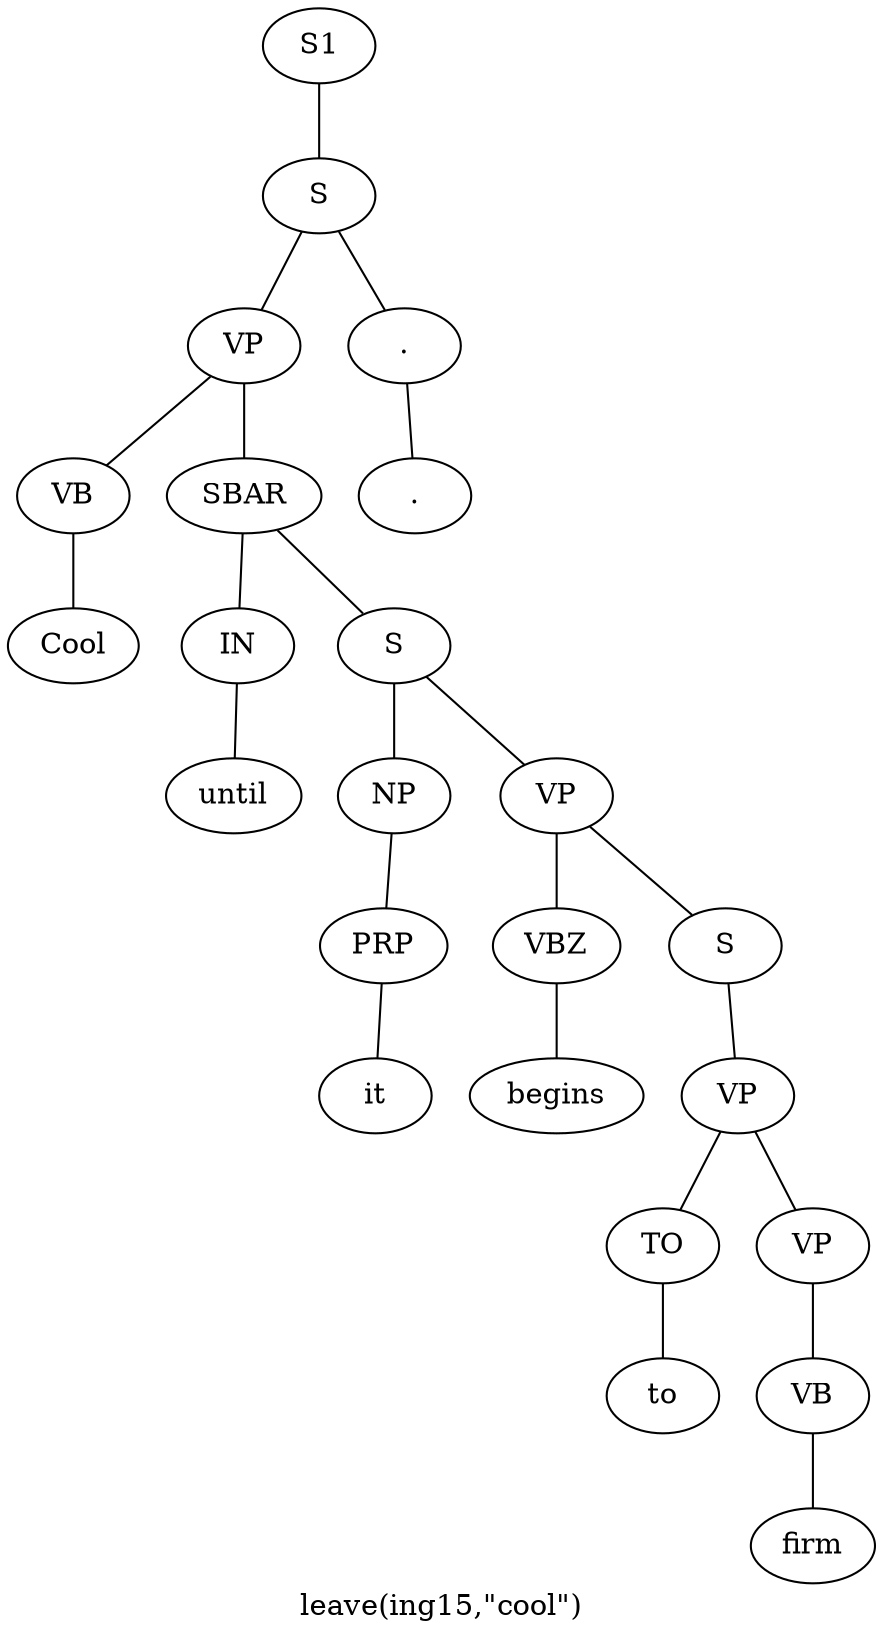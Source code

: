 graph SyntaxGraph {
	label = "leave(ing15,\"cool\")";
	Node0 [label="S1"];
	Node1 [label="S"];
	Node2 [label="VP"];
	Node3 [label="VB"];
	Node4 [label="Cool"];
	Node5 [label="SBAR"];
	Node6 [label="IN"];
	Node7 [label="until"];
	Node8 [label="S"];
	Node9 [label="NP"];
	Node10 [label="PRP"];
	Node11 [label="it"];
	Node12 [label="VP"];
	Node13 [label="VBZ"];
	Node14 [label="begins"];
	Node15 [label="S"];
	Node16 [label="VP"];
	Node17 [label="TO"];
	Node18 [label="to"];
	Node19 [label="VP"];
	Node20 [label="VB"];
	Node21 [label="firm"];
	Node22 [label="."];
	Node23 [label="."];

	Node0 -- Node1;
	Node1 -- Node2;
	Node1 -- Node22;
	Node2 -- Node3;
	Node2 -- Node5;
	Node3 -- Node4;
	Node5 -- Node6;
	Node5 -- Node8;
	Node6 -- Node7;
	Node8 -- Node9;
	Node8 -- Node12;
	Node9 -- Node10;
	Node10 -- Node11;
	Node12 -- Node13;
	Node12 -- Node15;
	Node13 -- Node14;
	Node15 -- Node16;
	Node16 -- Node17;
	Node16 -- Node19;
	Node17 -- Node18;
	Node19 -- Node20;
	Node20 -- Node21;
	Node22 -- Node23;
}